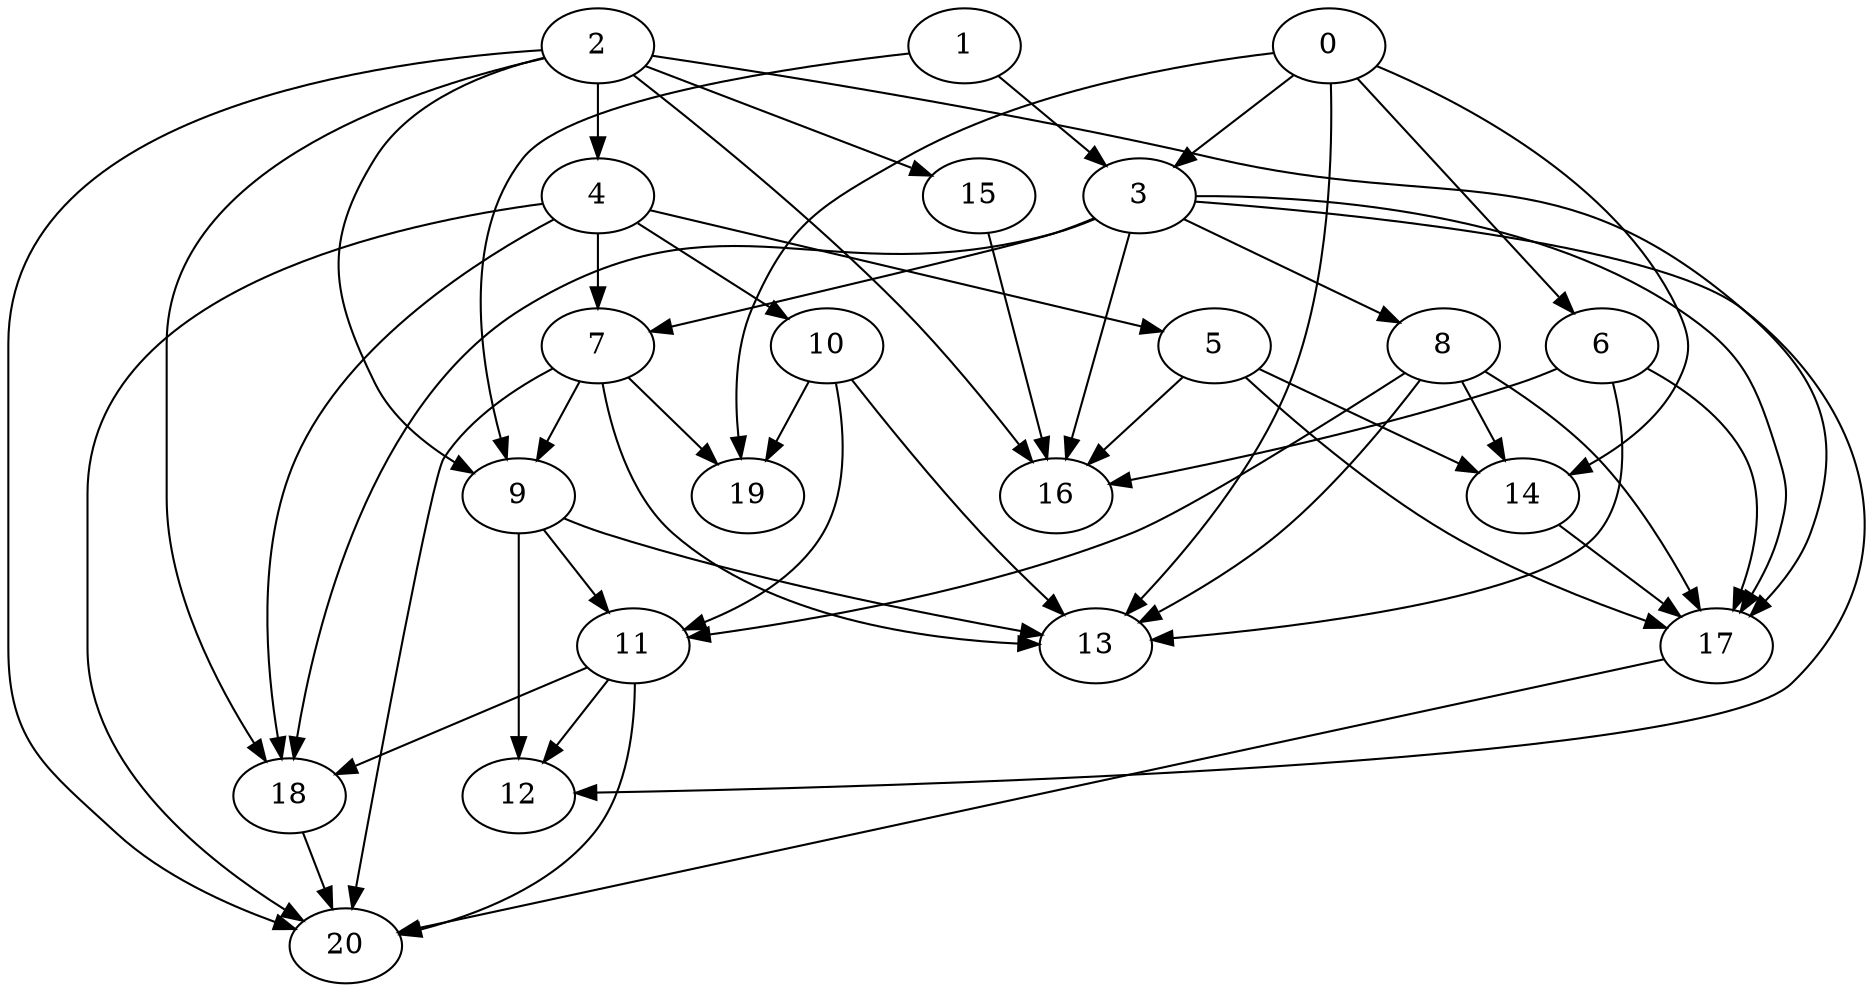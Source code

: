 digraph "Random_Nodes_21_Density_2.48_CCR_0.99_WeightType_Random_GB_Homogeneous-4" {
1 [Weight=9];
0 [Weight=9];
2 [Weight=18];
3 [Weight=23];
4 [Weight=5];
5 [Weight=21];
8 [Weight=21];
10 [Weight=18];
7 [Weight=7];
6 [Weight=21];
9 [Weight=5];
14 [Weight=5];
11 [Weight=21];
17 [Weight=23];
15 [Weight=16];
18 [Weight=5];
19 [Weight=23];
12 [Weight=21];
20 [Weight=16];
13 [Weight=9];
16 [Weight=9];
8 -> 14 [Weight=4];
9 -> 12 [Weight=10];
0 -> 14 [Weight=3];
0 -> 13 [Weight=6];
14 -> 17 [Weight=6];
4 -> 20 [Weight=3];
8 -> 13 [Weight=6];
1 -> 3 [Weight=6];
7 -> 13 [Weight=5];
8 -> 11 [Weight=6];
17 -> 20 [Weight=10];
7 -> 20 [Weight=7];
11 -> 20 [Weight=9];
10 -> 13 [Weight=10];
2 -> 9 [Weight=3];
2 -> 4 [Weight=6];
3 -> 16 [Weight=7];
10 -> 11 [Weight=9];
4 -> 5 [Weight=6];
11 -> 12 [Weight=3];
5 -> 14 [Weight=5];
6 -> 17 [Weight=3];
0 -> 3 [Weight=4];
7 -> 9 [Weight=4];
11 -> 18 [Weight=3];
3 -> 8 [Weight=3];
7 -> 19 [Weight=4];
4 -> 10 [Weight=2];
2 -> 20 [Weight=6];
3 -> 12 [Weight=2];
6 -> 16 [Weight=8];
5 -> 17 [Weight=10];
3 -> 17 [Weight=9];
6 -> 13 [Weight=8];
15 -> 16 [Weight=5];
2 -> 17 [Weight=8];
0 -> 6 [Weight=10];
8 -> 17 [Weight=3];
5 -> 16 [Weight=10];
18 -> 20 [Weight=5];
0 -> 19 [Weight=2];
9 -> 13 [Weight=9];
2 -> 18 [Weight=3];
1 -> 9 [Weight=5];
2 -> 16 [Weight=5];
4 -> 7 [Weight=4];
9 -> 11 [Weight=8];
2 -> 15 [Weight=2];
10 -> 19 [Weight=8];
4 -> 18 [Weight=9];
3 -> 7 [Weight=8];
3 -> 18 [Weight=2];
}
